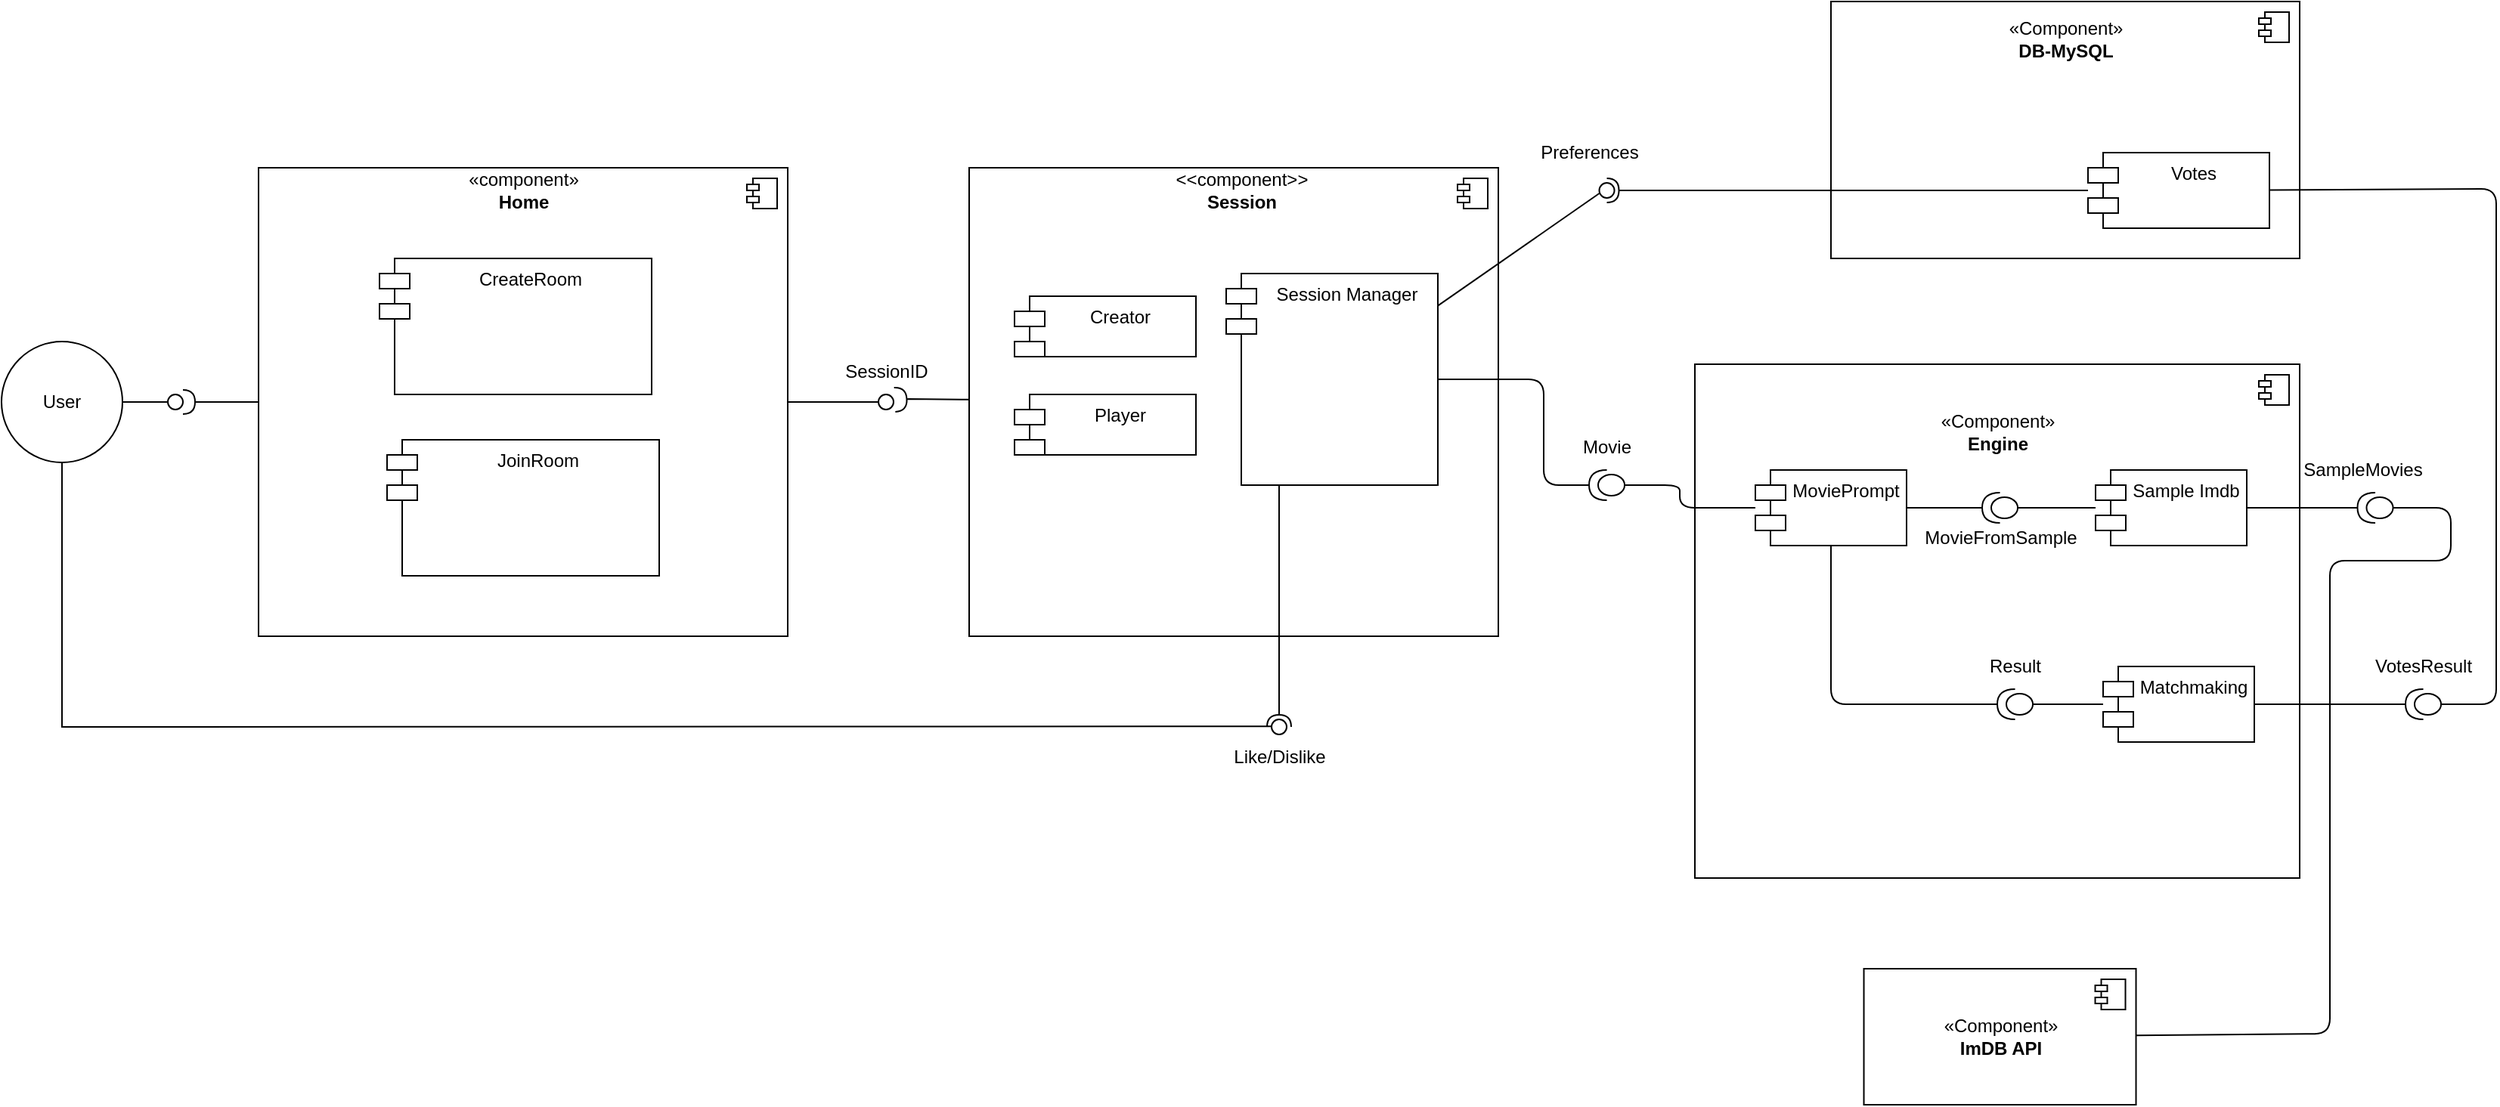 <mxfile version="14.4.6" type="google"><diagram id="uo38QoBv76EEeoJPLbys" name="Page-1"><mxGraphModel dx="1027" dy="688" grid="1" gridSize="10" guides="1" tooltips="1" connect="1" arrows="1" fold="1" page="1" pageScale="1" pageWidth="850" pageHeight="1100" math="0" shadow="0"><root><mxCell id="0"/><mxCell id="1" parent="0"/><mxCell id="GFqS8u9Fw7WuX1P1aZDo-4" value="" style="html=1;dropTarget=0;" vertex="1" parent="1"><mxGeometry x="190" y="150" width="350" height="310" as="geometry"/></mxCell><mxCell id="GFqS8u9Fw7WuX1P1aZDo-5" value="" style="shape=module;jettyWidth=8;jettyHeight=4;" vertex="1" parent="GFqS8u9Fw7WuX1P1aZDo-4"><mxGeometry x="1" width="20" height="20" relative="1" as="geometry"><mxPoint x="-27" y="7" as="offset"/></mxGeometry></mxCell><mxCell id="U_EvSLQ88rdO_AkDm4TG-3" value="«Component»&lt;br&gt;&lt;b&gt;ImDB API&lt;br&gt;&lt;/b&gt;" style="html=1;dropTarget=0;" vertex="1" parent="1"><mxGeometry x="1251.76" y="680" width="180" height="90" as="geometry"/></mxCell><mxCell id="U_EvSLQ88rdO_AkDm4TG-4" value="" style="shape=module;jettyWidth=8;jettyHeight=4;" vertex="1" parent="U_EvSLQ88rdO_AkDm4TG-3"><mxGeometry x="1" width="20" height="20" relative="1" as="geometry"><mxPoint x="-27" y="7" as="offset"/></mxGeometry></mxCell><mxCell id="GFqS8u9Fw7WuX1P1aZDo-7" value="«component»&lt;br&gt;&lt;b&gt;Home&lt;/b&gt;" style="text;html=1;align=center;verticalAlign=middle;resizable=0;points=[];autosize=1;" vertex="1" parent="1"><mxGeometry x="320" y="150" width="90" height="30" as="geometry"/></mxCell><mxCell id="GFqS8u9Fw7WuX1P1aZDo-8" value="CreateRoom" style="shape=module;align=left;spacingLeft=20;align=center;verticalAlign=top;" vertex="1" parent="1"><mxGeometry x="270" y="210" width="180" height="90" as="geometry"/></mxCell><mxCell id="U_EvSLQ88rdO_AkDm4TG-5" value="«Component»&lt;br&gt;&lt;b&gt;DB-MySQL&lt;br&gt;&lt;/b&gt;" style="html=1;dropTarget=0;spacingTop=-120;" vertex="1" parent="1"><mxGeometry x="1230" y="40" width="310" height="170" as="geometry"/></mxCell><mxCell id="U_EvSLQ88rdO_AkDm4TG-6" value="" style="shape=module;jettyWidth=8;jettyHeight=4;" vertex="1" parent="U_EvSLQ88rdO_AkDm4TG-5"><mxGeometry x="1" width="20" height="20" relative="1" as="geometry"><mxPoint x="-27" y="7" as="offset"/></mxGeometry></mxCell><mxCell id="GFqS8u9Fw7WuX1P1aZDo-9" value="JoinRoom" style="shape=module;align=left;spacingLeft=20;align=center;verticalAlign=top;" vertex="1" parent="1"><mxGeometry x="275" y="330" width="180" height="90" as="geometry"/></mxCell><mxCell id="GFqS8u9Fw7WuX1P1aZDo-15" value="User" style="ellipse;whiteSpace=wrap;html=1;" vertex="1" parent="1"><mxGeometry x="20" y="265" width="80" height="80" as="geometry"/></mxCell><mxCell id="U_EvSLQ88rdO_AkDm4TG-7" value="Votes" style="shape=module;align=left;spacingLeft=20;align=center;verticalAlign=top;" vertex="1" parent="1"><mxGeometry x="1400" y="140" width="120" height="50" as="geometry"/></mxCell><mxCell id="GFqS8u9Fw7WuX1P1aZDo-16" value="" style="rounded=0;orthogonalLoop=1;jettySize=auto;html=1;endArrow=none;endFill=0;" edge="1" target="GFqS8u9Fw7WuX1P1aZDo-18" parent="1" source="GFqS8u9Fw7WuX1P1aZDo-15"><mxGeometry relative="1" as="geometry"><mxPoint x="40" y="455" as="sourcePoint"/></mxGeometry></mxCell><mxCell id="GFqS8u9Fw7WuX1P1aZDo-17" value="" style="rounded=0;orthogonalLoop=1;jettySize=auto;html=1;endArrow=halfCircle;endFill=0;endSize=6;strokeWidth=1;exitX=0;exitY=0.5;exitDx=0;exitDy=0;" edge="1" parent="1" source="GFqS8u9Fw7WuX1P1aZDo-4"><mxGeometry relative="1" as="geometry"><mxPoint x="80" y="455" as="sourcePoint"/><mxPoint x="140" y="305" as="targetPoint"/><Array as="points"><mxPoint x="160" y="305"/></Array></mxGeometry></mxCell><mxCell id="GFqS8u9Fw7WuX1P1aZDo-18" value="" style="ellipse;whiteSpace=wrap;html=1;fontFamily=Helvetica;fontSize=12;fontColor=#000000;align=center;strokeColor=#000000;fillColor=#ffffff;points=[];aspect=fixed;resizable=0;" vertex="1" parent="1"><mxGeometry x="130" y="300" width="10" height="10" as="geometry"/></mxCell><mxCell id="U_EvSLQ88rdO_AkDm4TG-8" value="«Component»&lt;br&gt;&lt;b&gt;Engine&lt;br&gt;&lt;/b&gt;" style="html=1;dropTarget=0;spacingTop=-250;" vertex="1" parent="1"><mxGeometry x="1140" y="280" width="400" height="340" as="geometry"/></mxCell><mxCell id="U_EvSLQ88rdO_AkDm4TG-9" value="" style="shape=module;jettyWidth=8;jettyHeight=4;" vertex="1" parent="U_EvSLQ88rdO_AkDm4TG-8"><mxGeometry x="1" width="20" height="20" relative="1" as="geometry"><mxPoint x="-27" y="7" as="offset"/></mxGeometry></mxCell><mxCell id="U_EvSLQ88rdO_AkDm4TG-10" value="Matchmaking" style="shape=module;align=left;spacingLeft=20;align=center;verticalAlign=top;" vertex="1" parent="1"><mxGeometry x="1410" y="480" width="100" height="50" as="geometry"/></mxCell><mxCell id="U_EvSLQ88rdO_AkDm4TG-11" value="Sample Imdb" style="shape=module;align=left;spacingLeft=20;align=center;verticalAlign=top;" vertex="1" parent="1"><mxGeometry x="1405" y="350" width="100" height="50" as="geometry"/></mxCell><mxCell id="GFqS8u9Fw7WuX1P1aZDo-21" value="" style="html=1;dropTarget=0;" vertex="1" parent="1"><mxGeometry x="660" y="150" width="350" height="310" as="geometry"/></mxCell><mxCell id="GFqS8u9Fw7WuX1P1aZDo-22" value="" style="shape=module;jettyWidth=8;jettyHeight=4;" vertex="1" parent="GFqS8u9Fw7WuX1P1aZDo-21"><mxGeometry x="1" width="20" height="20" relative="1" as="geometry"><mxPoint x="-27" y="7" as="offset"/></mxGeometry></mxCell><mxCell id="GFqS8u9Fw7WuX1P1aZDo-23" value="&amp;lt;&amp;lt;component&amp;gt;&amp;gt;&lt;br&gt;&lt;b&gt;Session&lt;/b&gt;" style="text;html=1;align=center;verticalAlign=middle;resizable=0;points=[];autosize=1;" vertex="1" parent="1"><mxGeometry x="790" y="150" width="100" height="30" as="geometry"/></mxCell><mxCell id="U_EvSLQ88rdO_AkDm4TG-12" value="" style="shape=providedRequiredInterface;html=1;verticalLabelPosition=bottom;rotation=-180;" vertex="1" parent="1"><mxGeometry x="1578.23" y="365" width="23.53" height="20" as="geometry"/></mxCell><mxCell id="U_EvSLQ88rdO_AkDm4TG-15" value="" style="endArrow=none;html=1;exitX=0;exitY=0.5;exitDx=0;exitDy=0;exitPerimeter=0;" edge="1" parent="1" source="U_EvSLQ88rdO_AkDm4TG-12" target="U_EvSLQ88rdO_AkDm4TG-3"><mxGeometry width="50" height="50" relative="1" as="geometry"><mxPoint x="1610" y="350" as="sourcePoint"/><mxPoint x="1660" y="300" as="targetPoint"/><Array as="points"><mxPoint x="1640" y="375"/><mxPoint x="1640" y="410"/><mxPoint x="1560" y="410"/><mxPoint x="1560" y="723"/></Array></mxGeometry></mxCell><mxCell id="GFqS8u9Fw7WuX1P1aZDo-24" value="Creator" style="shape=module;align=left;spacingLeft=20;align=center;verticalAlign=top;" vertex="1" parent="1"><mxGeometry x="690" y="235" width="120" height="40" as="geometry"/></mxCell><mxCell id="GFqS8u9Fw7WuX1P1aZDo-25" value="Player&#10;" style="shape=module;align=left;spacingLeft=20;align=center;verticalAlign=top;" vertex="1" parent="1"><mxGeometry x="690" y="300" width="120" height="40" as="geometry"/></mxCell><mxCell id="U_EvSLQ88rdO_AkDm4TG-16" value="" style="endArrow=none;html=1;entryX=1;entryY=0.5;entryDx=0;entryDy=0;entryPerimeter=0;" edge="1" parent="1" source="U_EvSLQ88rdO_AkDm4TG-11" target="U_EvSLQ88rdO_AkDm4TG-12"><mxGeometry width="50" height="50" relative="1" as="geometry"><mxPoint x="1610" y="350" as="sourcePoint"/><mxPoint x="1660" y="300" as="targetPoint"/></mxGeometry></mxCell><mxCell id="GFqS8u9Fw7WuX1P1aZDo-26" value="Session Manager" style="shape=module;align=left;spacingLeft=20;align=center;verticalAlign=top;" vertex="1" parent="1"><mxGeometry x="830" y="220" width="140" height="140" as="geometry"/></mxCell><mxCell id="U_EvSLQ88rdO_AkDm4TG-17" value="" style="shape=providedRequiredInterface;html=1;verticalLabelPosition=bottom;rotation=-180;" vertex="1" parent="1"><mxGeometry x="1610" y="495" width="23.53" height="20" as="geometry"/></mxCell><mxCell id="U_EvSLQ88rdO_AkDm4TG-19" value="" style="endArrow=none;html=1;entryX=1;entryY=0.5;entryDx=0;entryDy=0;entryPerimeter=0;" edge="1" parent="1" source="U_EvSLQ88rdO_AkDm4TG-10" target="U_EvSLQ88rdO_AkDm4TG-17"><mxGeometry width="50" height="50" relative="1" as="geometry"><mxPoint x="1470" y="410" as="sourcePoint"/><mxPoint x="1600" y="490" as="targetPoint"/></mxGeometry></mxCell><mxCell id="U_EvSLQ88rdO_AkDm4TG-20" value="" style="endArrow=none;html=1;" edge="1" parent="1" target="U_EvSLQ88rdO_AkDm4TG-7"><mxGeometry width="50" height="50" relative="1" as="geometry"><mxPoint x="1634" y="505" as="sourcePoint"/><mxPoint x="1628" y="299" as="targetPoint"/><Array as="points"><mxPoint x="1670" y="505"/><mxPoint x="1670" y="340"/><mxPoint x="1670" y="164"/></Array></mxGeometry></mxCell><mxCell id="GFqS8u9Fw7WuX1P1aZDo-28" value="" style="rounded=0;orthogonalLoop=1;jettySize=auto;html=1;endArrow=none;endFill=0;" edge="1" parent="1" target="GFqS8u9Fw7WuX1P1aZDo-30" source="GFqS8u9Fw7WuX1P1aZDo-4"><mxGeometry relative="1" as="geometry"><mxPoint x="570.0" y="290" as="sourcePoint"/></mxGeometry></mxCell><mxCell id="GFqS8u9Fw7WuX1P1aZDo-29" value="" style="rounded=0;orthogonalLoop=1;jettySize=auto;html=1;endArrow=halfCircle;endFill=0;endSize=6;strokeWidth=1;entryX=1.076;entryY=0.348;entryDx=0;entryDy=0;entryPerimeter=0;" edge="1" parent="1" source="GFqS8u9Fw7WuX1P1aZDo-21" target="GFqS8u9Fw7WuX1P1aZDo-30"><mxGeometry relative="1" as="geometry"><mxPoint x="660" y="290" as="sourcePoint"/><mxPoint x="610" y="290" as="targetPoint"/><Array as="points"><mxPoint x="620" y="303"/></Array></mxGeometry></mxCell><mxCell id="GFqS8u9Fw7WuX1P1aZDo-30" value="" style="ellipse;whiteSpace=wrap;html=1;fontFamily=Helvetica;fontSize=12;fontColor=#000000;align=center;strokeColor=#000000;fillColor=#ffffff;points=[];aspect=fixed;resizable=0;" vertex="1" parent="1"><mxGeometry x="600" y="300" width="10" height="10" as="geometry"/></mxCell><mxCell id="W-qm95r-zk7-6dRqtaXX-1" value="MoviePrompt" style="shape=module;align=left;spacingLeft=20;align=center;verticalAlign=top;" vertex="1" parent="1"><mxGeometry x="1180" y="350" width="100" height="50" as="geometry"/></mxCell><mxCell id="GFqS8u9Fw7WuX1P1aZDo-31" value="SessionID" style="text;html=1;align=center;verticalAlign=middle;resizable=0;points=[];autosize=1;" vertex="1" parent="1"><mxGeometry x="570" y="275" width="70" height="20" as="geometry"/></mxCell><mxCell id="GFqS8u9Fw7WuX1P1aZDo-32" value="" style="rounded=0;orthogonalLoop=1;jettySize=auto;html=1;endArrow=none;endFill=0;exitX=0.5;exitY=1;exitDx=0;exitDy=0;entryX=0.167;entryY=0.461;entryDx=0;entryDy=0;entryPerimeter=0;" edge="1" target="GFqS8u9Fw7WuX1P1aZDo-34" parent="1" source="GFqS8u9Fw7WuX1P1aZDo-15"><mxGeometry relative="1" as="geometry"><mxPoint x="840" y="535" as="sourcePoint"/><mxPoint x="855" y="520" as="targetPoint"/><Array as="points"><mxPoint x="60" y="520"/></Array></mxGeometry></mxCell><mxCell id="GFqS8u9Fw7WuX1P1aZDo-33" value="" style="rounded=0;orthogonalLoop=1;jettySize=auto;html=1;endArrow=halfCircle;endFill=0;endSize=6;strokeWidth=1;exitX=0.25;exitY=1;exitDx=0;exitDy=0;" edge="1" parent="1" source="GFqS8u9Fw7WuX1P1aZDo-26"><mxGeometry relative="1" as="geometry"><mxPoint x="880" y="535" as="sourcePoint"/><mxPoint x="865" y="520" as="targetPoint"/></mxGeometry></mxCell><mxCell id="GFqS8u9Fw7WuX1P1aZDo-34" value="" style="ellipse;whiteSpace=wrap;html=1;fontFamily=Helvetica;fontSize=12;fontColor=#000000;align=center;strokeColor=#000000;fillColor=#ffffff;points=[];aspect=fixed;resizable=0;" vertex="1" parent="1"><mxGeometry x="860" y="515" width="10" height="10" as="geometry"/></mxCell><mxCell id="W-qm95r-zk7-6dRqtaXX-3" value="" style="endArrow=none;html=1;exitX=1;exitY=0.5;exitDx=0;exitDy=0;exitPerimeter=0;" edge="1" parent="1" source="W-qm95r-zk7-6dRqtaXX-4" target="W-qm95r-zk7-6dRqtaXX-1"><mxGeometry width="50" height="50" relative="1" as="geometry"><mxPoint x="1300" y="560" as="sourcePoint"/><mxPoint x="1350" y="510" as="targetPoint"/><Array as="points"><mxPoint x="1230" y="505"/></Array></mxGeometry></mxCell><mxCell id="W-qm95r-zk7-6dRqtaXX-4" value="" style="shape=providedRequiredInterface;html=1;verticalLabelPosition=bottom;rotation=-180;" vertex="1" parent="1"><mxGeometry x="1340" y="495" width="23.53" height="20" as="geometry"/></mxCell><mxCell id="W-qm95r-zk7-6dRqtaXX-5" value="" style="endArrow=none;html=1;exitX=0;exitY=0.5;exitDx=0;exitDy=0;exitPerimeter=0;" edge="1" parent="1" source="W-qm95r-zk7-6dRqtaXX-4" target="U_EvSLQ88rdO_AkDm4TG-10"><mxGeometry width="50" height="50" relative="1" as="geometry"><mxPoint x="1300" y="560" as="sourcePoint"/><mxPoint x="1350" y="510" as="targetPoint"/></mxGeometry></mxCell><mxCell id="W-qm95r-zk7-6dRqtaXX-6" value="" style="shape=providedRequiredInterface;html=1;verticalLabelPosition=bottom;rotation=-180;" vertex="1" parent="1"><mxGeometry x="1330" y="365" width="23.53" height="20" as="geometry"/></mxCell><mxCell id="W-qm95r-zk7-6dRqtaXX-7" value="" style="endArrow=none;html=1;exitX=1;exitY=0.5;exitDx=0;exitDy=0;exitPerimeter=0;" edge="1" parent="1" source="W-qm95r-zk7-6dRqtaXX-6" target="W-qm95r-zk7-6dRqtaXX-1"><mxGeometry width="50" height="50" relative="1" as="geometry"><mxPoint x="1300" y="470" as="sourcePoint"/><mxPoint x="1350" y="420" as="targetPoint"/></mxGeometry></mxCell><mxCell id="W-qm95r-zk7-6dRqtaXX-8" value="" style="endArrow=none;html=1;entryX=0;entryY=0.5;entryDx=0;entryDy=0;entryPerimeter=0;" edge="1" parent="1" source="U_EvSLQ88rdO_AkDm4TG-11" target="W-qm95r-zk7-6dRqtaXX-6"><mxGeometry width="50" height="50" relative="1" as="geometry"><mxPoint x="1300" y="470" as="sourcePoint"/><mxPoint x="1350" y="420" as="targetPoint"/></mxGeometry></mxCell><mxCell id="W-qm95r-zk7-6dRqtaXX-9" value="Result" style="text;html=1;strokeColor=none;fillColor=none;align=center;verticalAlign=middle;whiteSpace=wrap;rounded=0;" vertex="1" parent="1"><mxGeometry x="1331.77" y="470" width="40" height="20" as="geometry"/></mxCell><mxCell id="W-qm95r-zk7-6dRqtaXX-10" value="VotesResult" style="text;html=1;strokeColor=none;fillColor=none;align=center;verticalAlign=middle;whiteSpace=wrap;rounded=0;" vertex="1" parent="1"><mxGeometry x="1601.76" y="470" width="40" height="20" as="geometry"/></mxCell><mxCell id="GFqS8u9Fw7WuX1P1aZDo-45" value="Like/Dislike&lt;br&gt;" style="text;html=1;align=center;verticalAlign=middle;resizable=0;points=[];autosize=1;" vertex="1" parent="1"><mxGeometry x="825" y="530" width="80" height="20" as="geometry"/></mxCell><mxCell id="W-qm95r-zk7-6dRqtaXX-11" value="SampleMovies" style="text;html=1;strokeColor=none;fillColor=none;align=center;verticalAlign=middle;whiteSpace=wrap;rounded=0;" vertex="1" parent="1"><mxGeometry x="1561.76" y="340" width="40" height="20" as="geometry"/></mxCell><mxCell id="W-qm95r-zk7-6dRqtaXX-12" value="" style="shape=providedRequiredInterface;html=1;verticalLabelPosition=bottom;rotation=-180;" vertex="1" parent="1"><mxGeometry x="1070" y="350" width="23.53" height="20" as="geometry"/></mxCell><mxCell id="W-qm95r-zk7-6dRqtaXX-13" value="" style="endArrow=none;html=1;entryX=1;entryY=0.5;entryDx=0;entryDy=0;entryPerimeter=0;" edge="1" parent="1" source="GFqS8u9Fw7WuX1P1aZDo-26" target="W-qm95r-zk7-6dRqtaXX-12"><mxGeometry width="50" height="50" relative="1" as="geometry"><mxPoint x="1250" y="410" as="sourcePoint"/><mxPoint x="1300" y="360" as="targetPoint"/><Array as="points"><mxPoint x="1040" y="290"/><mxPoint x="1040" y="360"/></Array></mxGeometry></mxCell><mxCell id="GFqS8u9Fw7WuX1P1aZDo-46" value="" style="rounded=0;orthogonalLoop=1;jettySize=auto;html=1;endArrow=none;endFill=0;entryX=0.032;entryY=0.677;entryDx=0;entryDy=0;entryPerimeter=0;" edge="1" target="GFqS8u9Fw7WuX1P1aZDo-48" parent="1" source="GFqS8u9Fw7WuX1P1aZDo-26"><mxGeometry relative="1" as="geometry"><mxPoint x="1210" y="165" as="sourcePoint"/></mxGeometry></mxCell><mxCell id="GFqS8u9Fw7WuX1P1aZDo-47" value="" style="rounded=0;orthogonalLoop=1;jettySize=auto;html=1;endArrow=halfCircle;endFill=0;entryX=0.5;entryY=0.5;entryDx=0;entryDy=0;endSize=6;strokeWidth=1;" edge="1" target="GFqS8u9Fw7WuX1P1aZDo-48" parent="1" source="U_EvSLQ88rdO_AkDm4TG-7"><mxGeometry relative="1" as="geometry"><mxPoint x="1250" y="165" as="sourcePoint"/></mxGeometry></mxCell><mxCell id="GFqS8u9Fw7WuX1P1aZDo-48" value="" style="ellipse;whiteSpace=wrap;html=1;fontFamily=Helvetica;fontSize=12;fontColor=#000000;align=center;strokeColor=#000000;fillColor=#ffffff;points=[];aspect=fixed;resizable=0;" vertex="1" parent="1"><mxGeometry x="1076.76" y="160" width="10" height="10" as="geometry"/></mxCell><mxCell id="W-qm95r-zk7-6dRqtaXX-14" value="" style="endArrow=none;html=1;entryX=0;entryY=0.5;entryDx=0;entryDy=0;entryPerimeter=0;" edge="1" parent="1" source="W-qm95r-zk7-6dRqtaXX-1" target="W-qm95r-zk7-6dRqtaXX-12"><mxGeometry width="50" height="50" relative="1" as="geometry"><mxPoint x="1250" y="410" as="sourcePoint"/><mxPoint x="1300" y="360" as="targetPoint"/><Array as="points"><mxPoint x="1130" y="375"/><mxPoint x="1130" y="360"/></Array></mxGeometry></mxCell><mxCell id="GFqS8u9Fw7WuX1P1aZDo-49" value="Preferences" style="text;html=1;align=center;verticalAlign=middle;resizable=0;points=[];autosize=1;" vertex="1" parent="1"><mxGeometry x="1030" y="130" width="80" height="20" as="geometry"/></mxCell><mxCell id="W-qm95r-zk7-6dRqtaXX-15" value="Movie" style="text;html=1;strokeColor=none;fillColor=none;align=center;verticalAlign=middle;whiteSpace=wrap;rounded=0;" vertex="1" parent="1"><mxGeometry x="1061.76" y="325" width="40" height="20" as="geometry"/></mxCell><mxCell id="GFqS8u9Fw7WuX1P1aZDo-51" value="MovieFromSample" style="text;html=1;align=center;verticalAlign=middle;resizable=0;points=[];autosize=1;" vertex="1" parent="1"><mxGeometry x="1281.76" y="385" width="120" height="20" as="geometry"/></mxCell></root></mxGraphModel></diagram></mxfile>